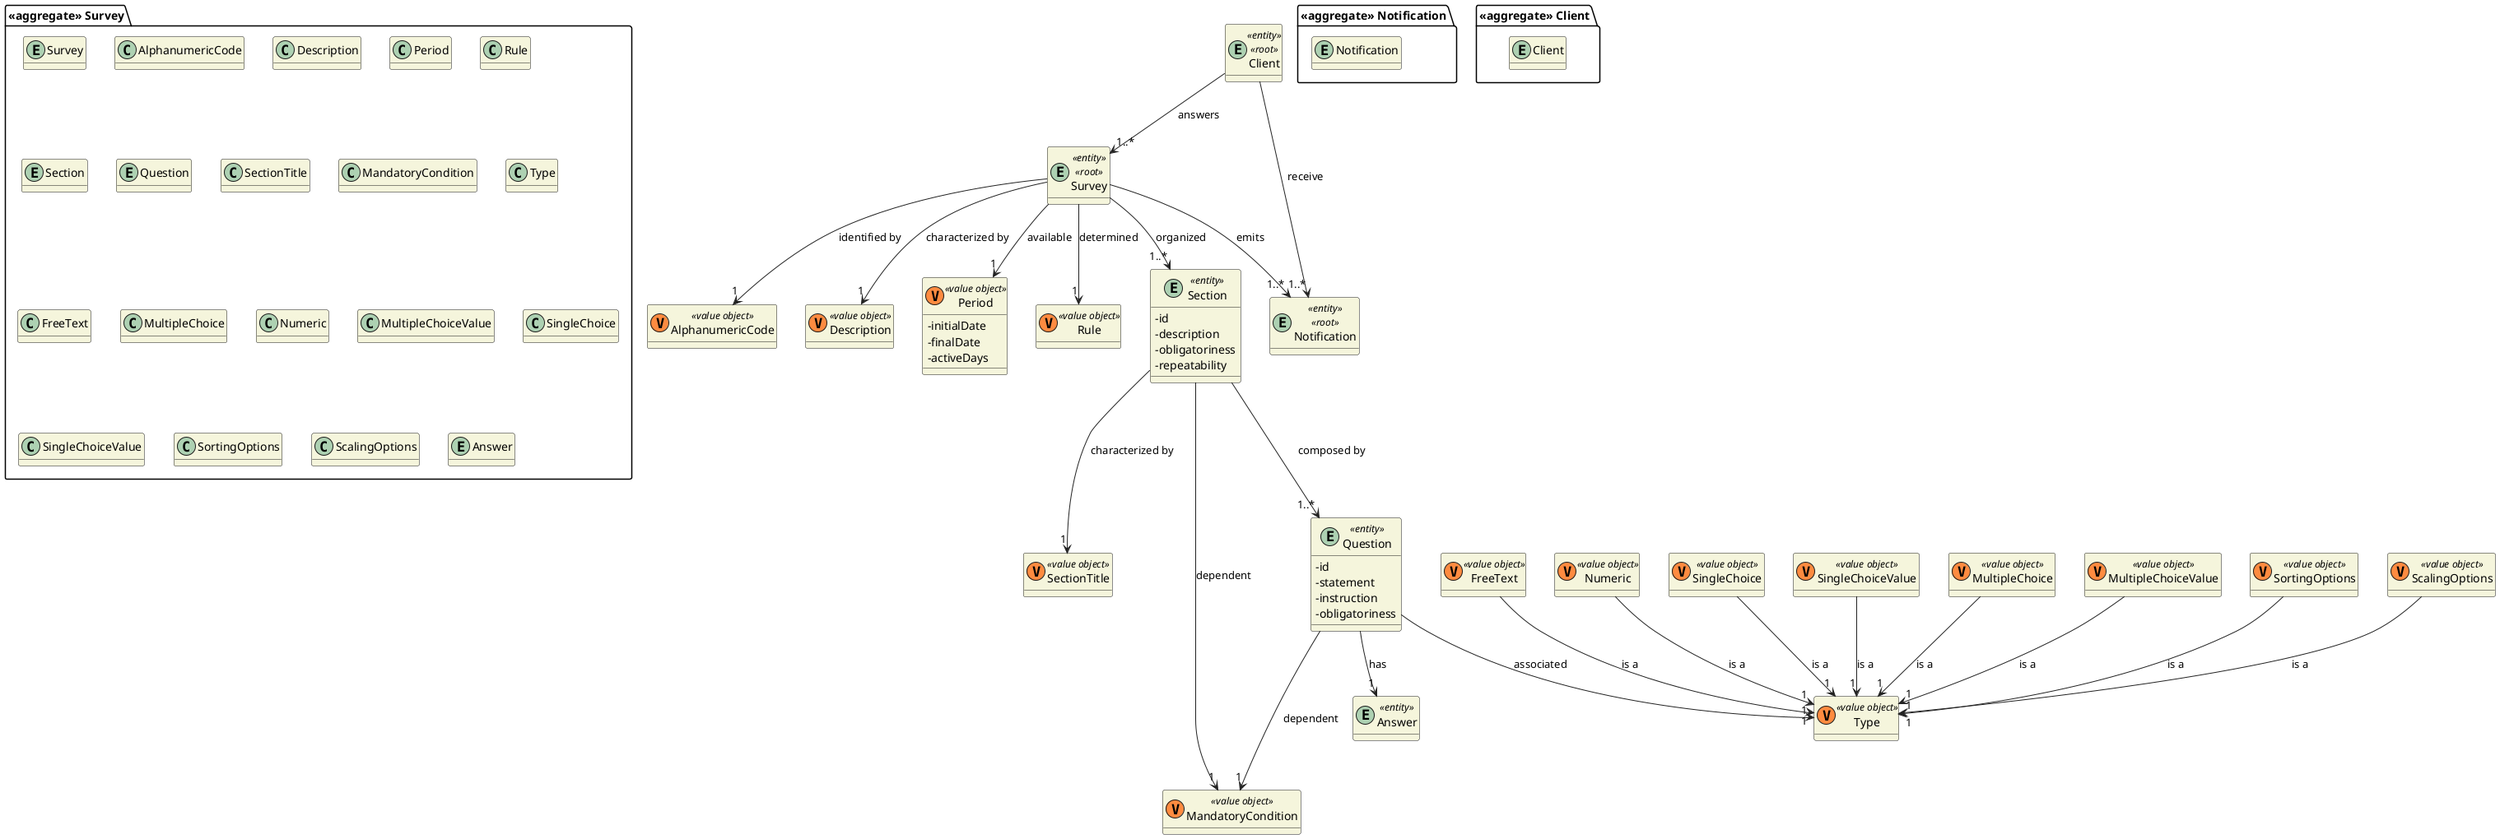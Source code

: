 @startuml

skinparam classAttributeIconSize 0
hide empty attributes
skinparam classBackgroundColor beige
skinparam ArrowColor #222222

package "<<aggregate>> Survey" {
    entity Survey
    class AlphanumericCode
    class Description
    class Period
    class Rule
    entity Section
    entity Question
    class SectionTitle
    class MandatoryCondition
    class Type
    class FreeText
    class MultipleChoice
    class Numeric
    class MultipleChoiceValue
    class SingleChoice
    class SingleChoiceValue
    class SortingOptions
    class ScalingOptions
    entity Answer
}

entity Survey <<entity>> <<root>> {


}

class AlphanumericCode <<(V,#FF8B40) value object>>
class Description <<(V,#FF8B40) value object>>
class Period <<(V,#FF8B40) value object>> {
- initialDate
- finalDate
- activeDays
}
class Rule <<(V,#FF8B40) value object>>
entity Section <<entity>> {
- id
- description
- obligatoriness
- repeatability
}

class SectionTitle <<(V,#FF8B40) value object>>
class MandatoryCondition <<(V,#FF8B40) value object>>
entity Question <<entity>> {
- id
- statement
- instruction
- obligatoriness
}
entity Answer <<entity>> {
}
class Type <<(V,#FF8B40) value object>>
class FreeText <<(V,#FF8B40) value object>>
class Numeric <<(V,#FF8B40) value object>>
class SingleChoice <<(V,#FF8B40) value object>>
class SingleChoiceValue <<(V,#FF8B40) value object>>
class MultipleChoice <<(V,#FF8B40) value object>>
class MultipleChoiceValue <<(V,#FF8B40) value object>>
class SortingOptions <<(V,#FF8B40) value object>>
class ScalingOptions <<(V,#FF8B40) value object>>

Survey --> "1" AlphanumericCode : identified by
Survey --> "1" Description : characterized by
Survey --> "1" Period : available
Survey --> "1" Rule : determined
Survey --> "1..*" Section : organized
Section ---> "1..*" Question: composed by
Section ---> "1" SectionTitle: characterized by
Section --> "1"  MandatoryCondition: dependent
Question ---> "1" MandatoryCondition: dependent
Question --> "1" Type: associated
FreeText --> "1" Type: is a
Numeric --> "1" Type: is a
SingleChoice --> "1" Type: is a
SingleChoiceValue --> "1" Type: is a
MultipleChoice --> "1" Type: is a
MultipleChoiceValue --> "1" Type: is a
SortingOptions --> "1" Type: is a
ScalingOptions --> "1" Type: is a
Question --> "1" Answer : has
package "<<aggregate>> Notification" {
    entity Notification
}

entity Notification <<entity>> <<root>> {


}

Survey --> "1..*" Notification : emits

package "<<aggregate>> Client" {
    entity Client
}

entity Client <<entity>> <<root>> {

}

Client --> "1..*" Notification : receive
Client --> "1..*" Survey : answers


@enduml